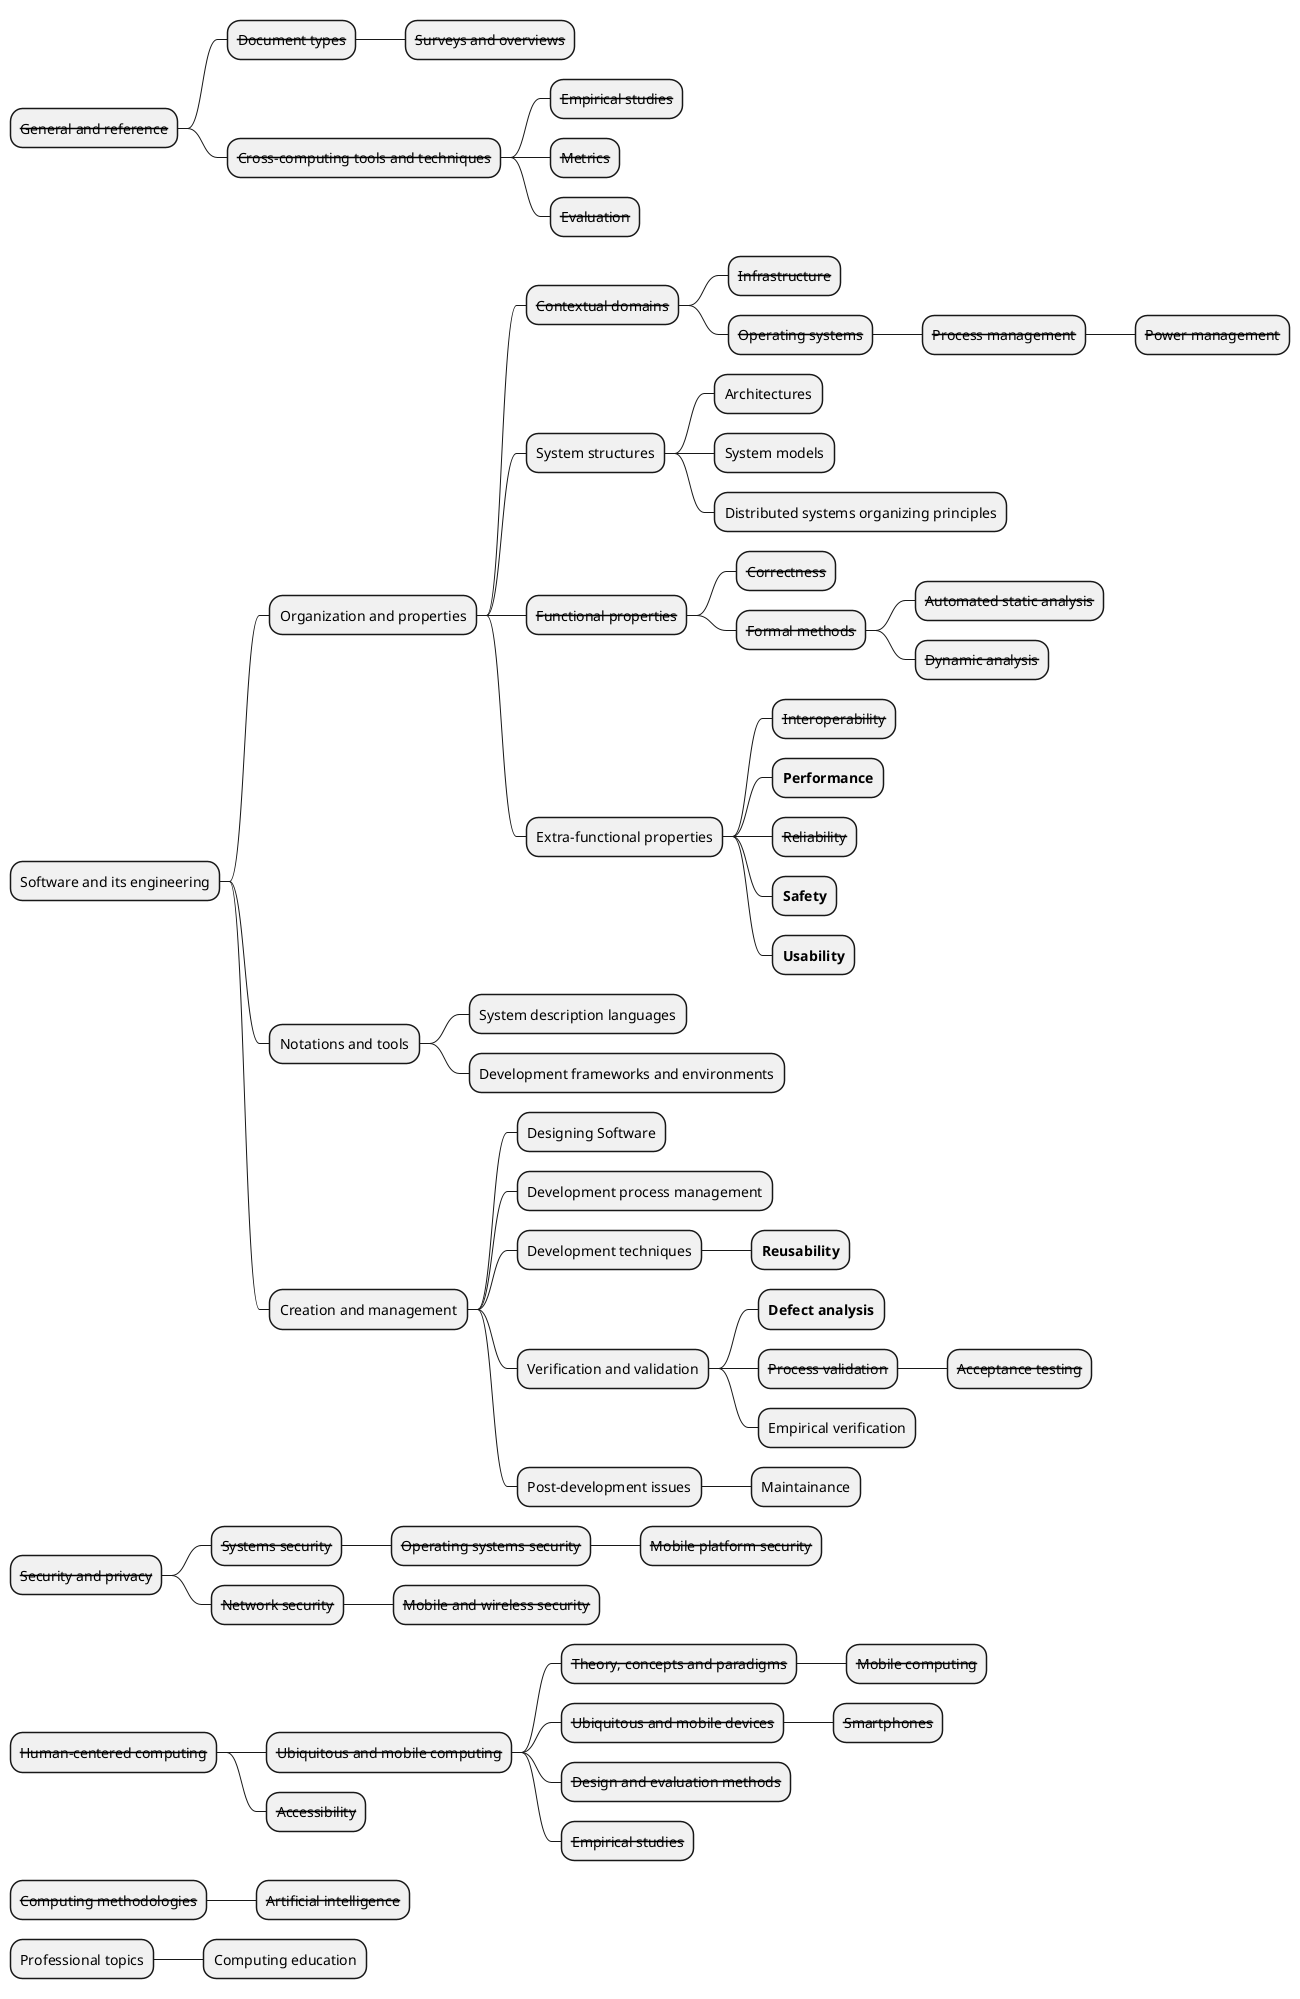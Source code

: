 
@startmindmap
* <s>General and reference</s>
** <s>Document types</s>
*** <s>Surveys and overviews</s>
** <s>Cross-computing tools and techniques</s>
*** <s>Empirical studies</s>
*** <s>Metrics</s>
*** <s>Evaluation</s>
* Software and its engineering
** Organization and properties
'** Software organization and properties
*** <s>Contextual domains</s>
'*** <s>Contextual software domains</s>
**** <s>Infrastructure</s>
'**** <s>Software infrastructure</s>
**** <s>Operating systems</s>
***** <s>Process management</s>
****** <s>Power management</s>
*** System structures
'*** Software system structures
**** Architectures
'**** Software architectures
**** System models
'**** Software system models
**** Distributed systems organizing principles
'***** <s>Cloud computing</s>
*** <s>Functional properties</s>
'*** <s>Software functional properties</s>
**** <s>Correctness</s>
**** <s>Formal methods</s>
***** <s>Automated static analysis</s>
***** <s>Dynamic analysis</s>
*** Extra-functional properties
**** <s>Interoperability</s>
**** <b>Performance</b>
**** <s>Reliability</s>
**** <b>Safety</b>
**** <b>Usability</b>
'**** <b>Software performance</b>
'**** <s>Software reliability</s>
'**** <b>Software safety</b>
'**** <b>Software usability</b>
** Notations and tools
'** Software notations and tools
*** System description languages
*** Development frameworks and environments
** Creation and management
'** Software creation and management
*** Designing Software
*** Development process management
'*** Software development process management
*** Development techniques
'*** Software development techniques
**** <b>Reusability</b>
*** Verification and validation
'*** Software verification and validation
**** <b>Defect analysis</b>
'**** <b>Software defect analysis</b>
**** <s>Process validation</s>
***** <s>Acceptance testing</s>
**** Empirical verification
'**** Empirical software verification
*** Post-development issues
'*** Software post-development issues
**** Maintainance
'**** Maintaining Software
* <s>Security and privacy</s>
** <s>Systems security</s>
*** <s>Operating systems security</s>
**** <s>Mobile platform security</s>
** <s>Network security</s>
*** <s>Mobile and wireless security</s>
* <s>Human-centered computing</s>
** <s>Ubiquitous and mobile computing</s>
*** <s>Theory, concepts and paradigms</s>
**** <s>Mobile computing</s>
*** <s>Ubiquitous and mobile devices</s>
**** <s>Smartphones</s>
*** <s>Design and evaluation methods</s>
*** <s>Empirical studies</s>
** <s>Accessibility</s>
* <s>Computing methodologies</s>
** <s>Artificial intelligence</s>
* Professional topics
** Computing education
'* <s>Wasserman</s>
'** <s>User Experience </s>
'** <s>Code reuse</s>
'** <s>Networking</s>
'** <s>Energy efficiency</s>
'** <s>Data integrity</s>
'** <s>Testing</s>
'** <s>Portability and cross-platform development</s>
@endmindmap
